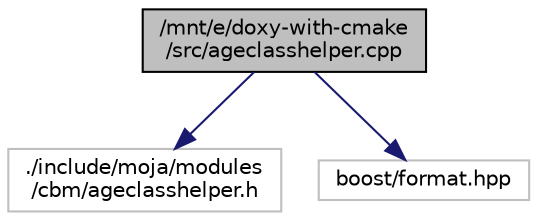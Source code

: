 digraph "/mnt/e/doxy-with-cmake/src/ageclasshelper.cpp"
{
 // LATEX_PDF_SIZE
  edge [fontname="Helvetica",fontsize="10",labelfontname="Helvetica",labelfontsize="10"];
  node [fontname="Helvetica",fontsize="10",shape=record];
  Node1 [label="/mnt/e/doxy-with-cmake\l/src/ageclasshelper.cpp",height=0.2,width=0.4,color="black", fillcolor="grey75", style="filled", fontcolor="black",tooltip="AgeClassHelper."];
  Node1 -> Node2 [color="midnightblue",fontsize="10",style="solid",fontname="Helvetica"];
  Node2 [label="./include/moja/modules\l/cbm/ageclasshelper.h",height=0.2,width=0.4,color="grey75", fillcolor="white", style="filled",tooltip=" "];
  Node1 -> Node3 [color="midnightblue",fontsize="10",style="solid",fontname="Helvetica"];
  Node3 [label="boost/format.hpp",height=0.2,width=0.4,color="grey75", fillcolor="white", style="filled",tooltip=" "];
}
